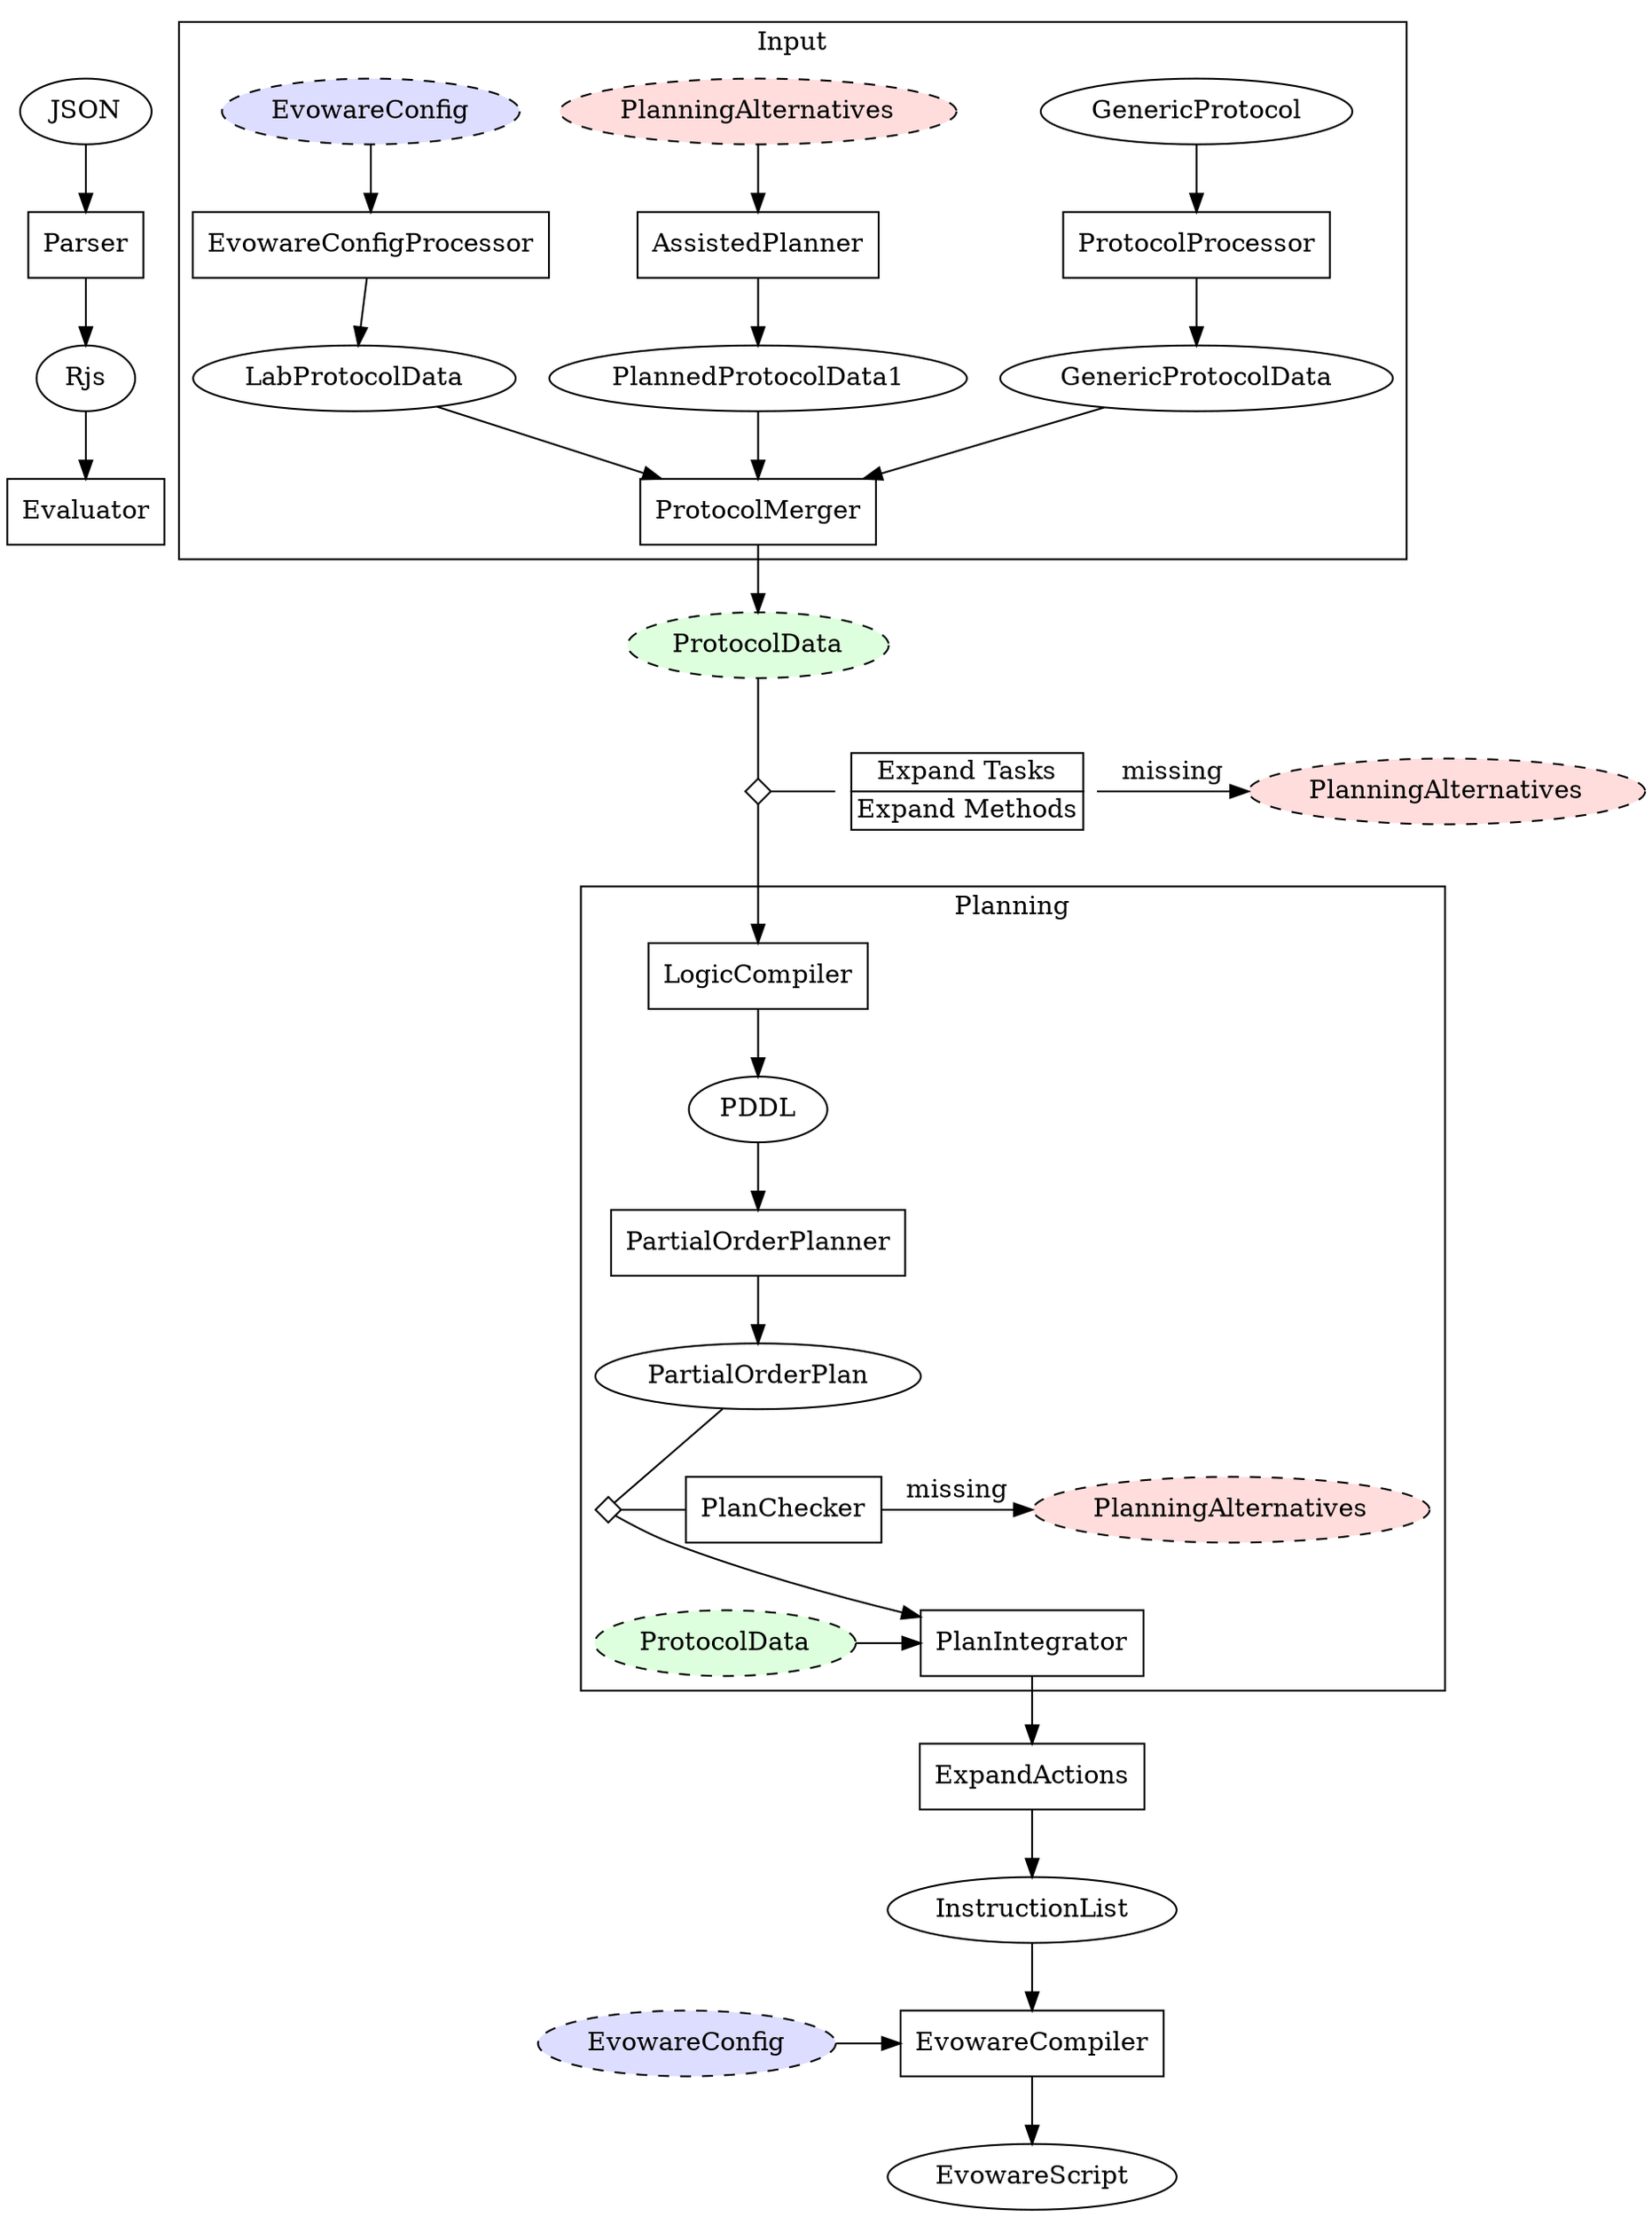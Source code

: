 digraph Roboliq {
	Parser [ shape="box" ];
	Evaluator [ shape="box" ];

	subgraph cluster_0 {
		label = "Input";
		GenericProtocol;
		Alternatives0 [ label="PlanningAlternatives", style="dashed,filled", fillcolor="#ffdddd" ];
		EvowareConfig0 [ label="EvowareConfig", style="dashed,filled", fillcolor="#ddddff" ];

		EvowareConfigProcessor [ shape="box" ];
		ProtocolProcessor [ shape="box" ];
		AssistedPlanner [ shape="box" ];

		ProtocolMerger [ shape="box" ];

		EvowareConfig0 -> EvowareConfigProcessor -> LabProtocolData -> ProtocolMerger;
		GenericProtocol -> ProtocolProcessor -> GenericProtocolData -> ProtocolMerger;
		Alternatives0 -> AssistedPlanner -> PlannedProtocolData1 -> ProtocolMerger;
	};

	CheckPoint1 [ label="", shape="diamond", width=0.2, height=0.2, fixedsize=true ];
	ExpandCommands [
		shape = none
		label = <<table border="0" cellspacing="0">
					<tr><td port="port1" border="1">Expand Tasks</td></tr>
					<tr><td port="port2" border="1">Expand Methods</td></tr>
				</table>>
	]
	Alternatives1 [ label="PlanningAlternatives", style="dashed,filled", fillcolor="#ffdddd" ];

	CheckPoint1 -> ExpandCommands [ arrowhead="none" ];
	CheckPoint1 -> LogicCompiler;

	subgraph cluster_1 {
		label = "Planning";

		
		LogicCompiler [ shape="box" ];
		PartialOrderPlanner [ shape="box" ];
		PlanChecker [ shape="box" ];
		PlanIntegrator [ shape="box" ];
		Alternatives2 [ label="PlanningAlternatives", style="dashed,filled", fillcolor="#ffdddd" ];

		LogicCompiler -> PDDL -> PartialOrderPlanner -> PartialOrderPlan;
		PartialOrderPlan -> CheckPoint2 [ arrowhead="none" ];

		CheckPoint2 -> PlanChecker [ arrowhead="none" ];
		CheckPoint2 -> PlanIntegrator;
		PlanChecker -> Alternatives2 [ label=" missing " ];

		{ rank=same ProtocolData1 PlanIntegrator };
		{ rank=same CheckPoint2 PlanChecker Alternatives2 };
	};

	ExpandActions [ shape="box" ];
	EvowareCompiler [ shape="box" ];

	CheckPoint2 [ label="", shape="diamond", width=0.2, height=0.2, fixedsize=true ];
	ProtocolData0 [ label="ProtocolData", style="dashed,filled", fillcolor="#ddffdd" ];
	ProtocolData1 [ label="ProtocolData", style="dashed,filled", fillcolor="#ddffdd" ];
	EvowareConfig1 [ label="EvowareConfig", style="dashed,filled", fillcolor="#ddddff" ];

	JSON -> Parser -> Rjs -> Evaluator;


	ProtocolMerger -> ProtocolData0;
	ProtocolData0 -> CheckPoint1 [ arrowhead="none" ];
	PlanIntegrator ->
	ExpandActions ->
		InstructionList -> EvowareCompiler -> EvowareScript;
	
	EvowareConfig1 -> EvowareCompiler;
	ExpandCommands -> Alternatives1 [ label=" missing " ];
	ProtocolData1 -> PlanIntegrator;

	{ rank=same CheckPoint1 ExpandCommands Alternatives1 };
	{ rank=same EvowareCompiler EvowareConfig1 };
}
